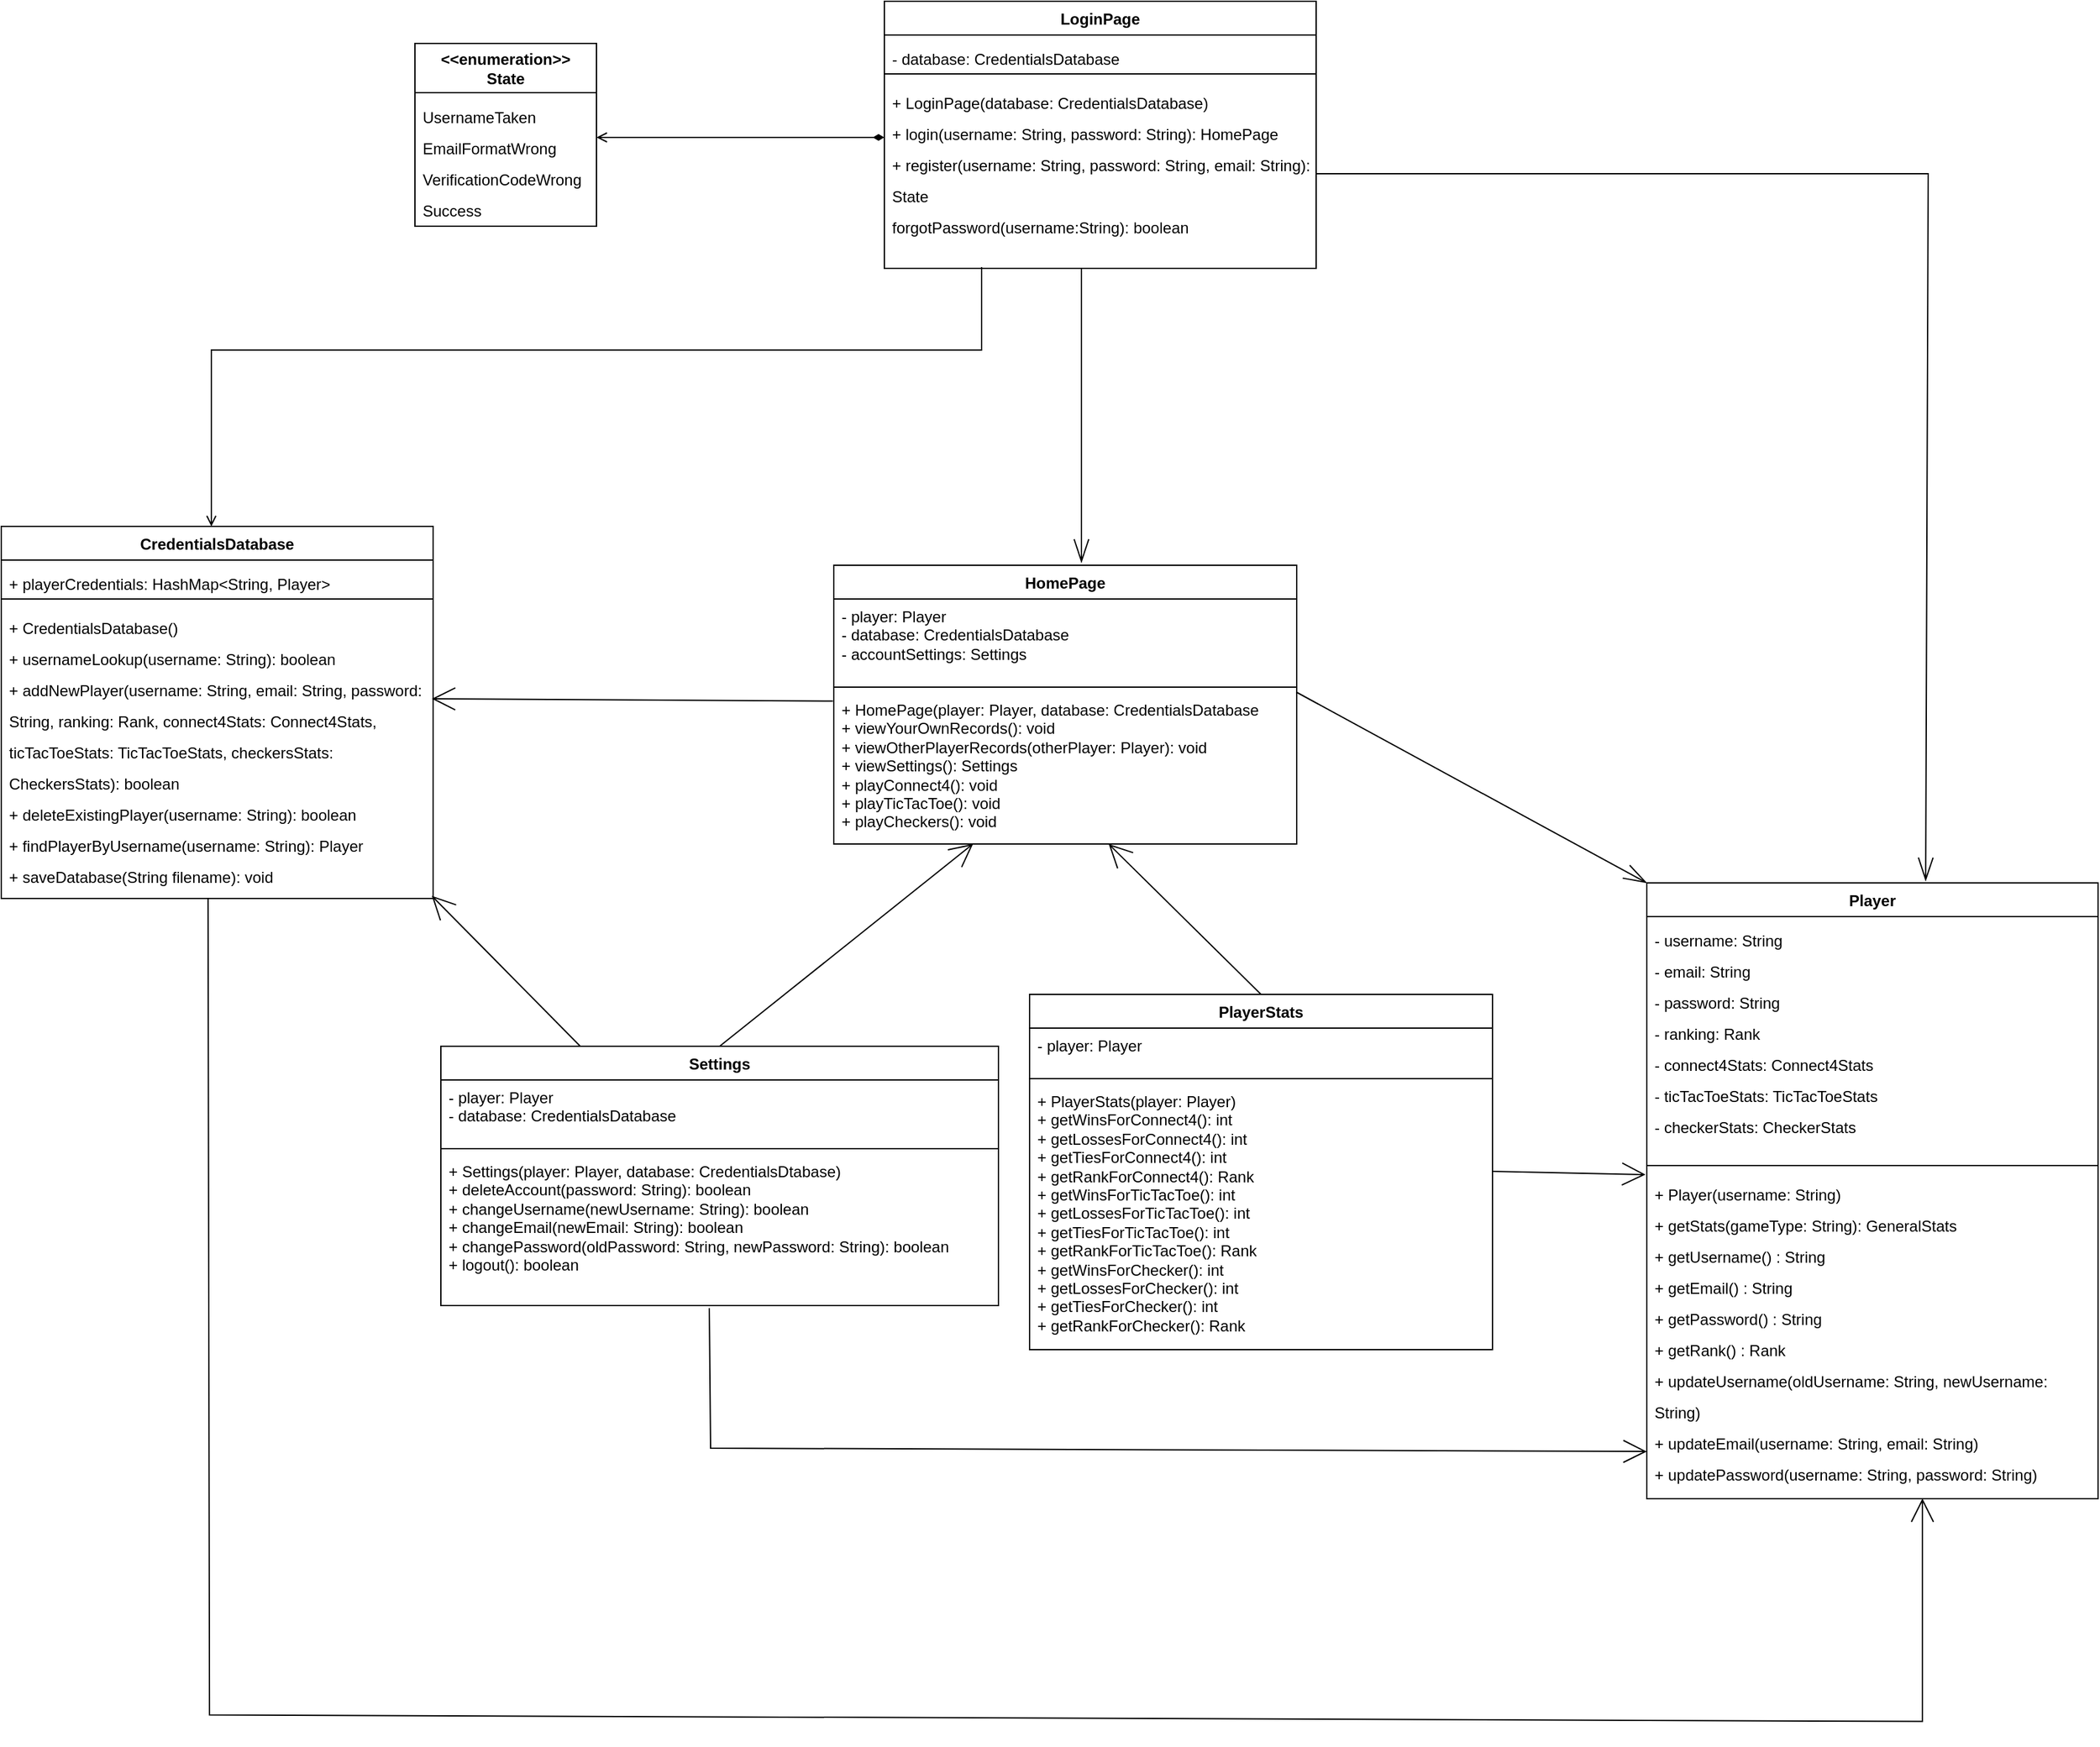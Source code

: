 <mxfile version="26.1.0">
  <diagram name="Page-1" id="vbLsa9jJDrGU1CUc_KGF">
    <mxGraphModel dx="3120" dy="3316" grid="1" gridSize="10" guides="1" tooltips="1" connect="1" arrows="1" fold="1" page="1" pageScale="1" pageWidth="1000" pageHeight="1000" math="0" shadow="0">
      <root>
        <mxCell id="0" />
        <mxCell id="1" parent="0" />
        <mxCell id="ZP4OgEjjYW04ABh2yi0A-1" value="CredentialsDatabase" style="swimlane;fontStyle=1;align=center;verticalAlign=top;childLayout=stackLayout;horizontal=1;startSize=26;horizontalStack=0;resizeParent=1;resizeParentMax=0;resizeLast=0;collapsible=1;marginBottom=0;whiteSpace=wrap;html=1;" vertex="1" parent="1">
          <mxGeometry x="-74" y="-1099" width="333" height="287" as="geometry" />
        </mxCell>
        <mxCell id="ZP4OgEjjYW04ABh2yi0A-2" value="&lt;div style=&quot;line-height: 200%;&quot;&gt;+ playerCredentials: HashMap&amp;lt;String, Player&amp;gt;&lt;span style=&quot;background-color: transparent; color: light-dark(rgb(0, 0, 0), rgb(255, 255, 255));&quot;&gt;&amp;nbsp;&amp;nbsp;&lt;/span&gt;&lt;/div&gt;" style="text;strokeColor=none;fillColor=none;align=left;verticalAlign=top;spacingLeft=4;spacingRight=4;overflow=hidden;rotatable=0;points=[[0,0.5],[1,0.5]];portConstraint=eastwest;whiteSpace=wrap;html=1;" vertex="1" parent="ZP4OgEjjYW04ABh2yi0A-1">
          <mxGeometry y="26" width="333" height="26" as="geometry" />
        </mxCell>
        <mxCell id="ZP4OgEjjYW04ABh2yi0A-3" value="" style="line;strokeWidth=1;fillColor=none;align=left;verticalAlign=middle;spacingTop=-1;spacingLeft=3;spacingRight=3;rotatable=0;labelPosition=right;points=[];portConstraint=eastwest;strokeColor=inherit;" vertex="1" parent="ZP4OgEjjYW04ABh2yi0A-1">
          <mxGeometry y="52" width="333" height="8" as="geometry" />
        </mxCell>
        <mxCell id="ZP4OgEjjYW04ABh2yi0A-4" value="&lt;div style=&quot;line-height: 200%;&quot;&gt;+ CredentialsDatabase()&lt;div&gt;+ usernameLookup(username: String): boolean&lt;/div&gt;&lt;div&gt;+ addNewPlayer(username: String, email: String, password: String, ranking: Rank, connect4Stats: Connect4Stats, ticTacToeStats: TicTacToeStats, checkersStats: CheckersStats): boolean&lt;/div&gt;&lt;div&gt;+ deleteExistingPlayer(username: String): boolean&lt;/div&gt;&lt;div&gt;+ findPlayerByUsername(username: String): Player&lt;/div&gt;&lt;div&gt;+ saveDatabase(String filename): void&lt;/div&gt;&lt;div&gt;+ loadDatabase(String filename): void&lt;/div&gt;&lt;div&gt;&lt;div&gt;&lt;/div&gt;&lt;/div&gt;&lt;/div&gt;" style="text;strokeColor=none;fillColor=none;align=left;verticalAlign=top;spacingLeft=4;spacingRight=4;overflow=hidden;rotatable=0;points=[[0,0.5],[1,0.5]];portConstraint=eastwest;whiteSpace=wrap;html=1;spacingTop=0;spacingBottom=0;" vertex="1" parent="ZP4OgEjjYW04ABh2yi0A-1">
          <mxGeometry y="60" width="333" height="227" as="geometry" />
        </mxCell>
        <mxCell id="ZP4OgEjjYW04ABh2yi0A-5" value="Player" style="swimlane;fontStyle=1;align=center;verticalAlign=top;childLayout=stackLayout;horizontal=1;startSize=26;horizontalStack=0;resizeParent=1;resizeParentMax=0;resizeLast=0;collapsible=1;marginBottom=0;whiteSpace=wrap;html=1;" vertex="1" parent="1">
          <mxGeometry x="1195" y="-824" width="348" height="475" as="geometry" />
        </mxCell>
        <mxCell id="ZP4OgEjjYW04ABh2yi0A-6" value="&lt;div style=&quot;line-height: 200%;&quot;&gt;- username: String&lt;/div&gt;&lt;div style=&quot;line-height: 200%;&quot;&gt;&lt;span style=&quot;background-color: transparent; color: light-dark(rgb(0, 0, 0), rgb(255, 255, 255));&quot;&gt;- email: String&lt;/span&gt;&lt;/div&gt;&lt;div style=&quot;line-height: 200%;&quot;&gt;&lt;span style=&quot;background-color: transparent; color: light-dark(rgb(0, 0, 0), rgb(255, 255, 255));&quot;&gt;- password: String&lt;/span&gt;&lt;/div&gt;&lt;div style=&quot;line-height: 200%;&quot;&gt;&lt;span style=&quot;background-color: transparent; color: light-dark(rgb(0, 0, 0), rgb(255, 255, 255));&quot;&gt;- ranking: Rank&amp;nbsp;&lt;/span&gt;&lt;/div&gt;&lt;div style=&quot;line-height: 200%;&quot;&gt;&lt;span style=&quot;background-color: transparent; color: light-dark(rgb(0, 0, 0), rgb(255, 255, 255));&quot;&gt;- connect4Stats: Connect4Stats&lt;/span&gt;&lt;/div&gt;&lt;div style=&quot;line-height: 200%;&quot;&gt;&lt;span style=&quot;background-color: transparent; color: light-dark(rgb(0, 0, 0), rgb(255, 255, 255));&quot;&gt;- ticTacToeStats: TicTacToeStats&lt;/span&gt;&lt;/div&gt;&lt;div style=&quot;line-height: 200%;&quot;&gt;&lt;span style=&quot;background-color: transparent; color: light-dark(rgb(0, 0, 0), rgb(255, 255, 255));&quot;&gt;- checkerStats: CheckerStats&lt;/span&gt;&lt;/div&gt;&lt;div style=&quot;line-height: 200%;&quot;&gt;&lt;span style=&quot;background-color: transparent; color: light-dark(rgb(0, 0, 0), rgb(255, 255, 255));&quot;&gt;&lt;br&gt;&lt;/span&gt;&lt;/div&gt;&lt;div style=&quot;line-height: 200%;&quot;&gt;&lt;span style=&quot;background-color: transparent; color: light-dark(rgb(0, 0, 0), rgb(255, 255, 255));&quot;&gt;&amp;nbsp;&amp;nbsp;&lt;/span&gt;&lt;/div&gt;" style="text;strokeColor=none;fillColor=none;align=left;verticalAlign=top;spacingLeft=4;spacingRight=4;overflow=hidden;rotatable=0;points=[[0,0.5],[1,0.5]];portConstraint=eastwest;whiteSpace=wrap;html=1;" vertex="1" parent="ZP4OgEjjYW04ABh2yi0A-5">
          <mxGeometry y="26" width="348" height="188" as="geometry" />
        </mxCell>
        <mxCell id="ZP4OgEjjYW04ABh2yi0A-7" value="" style="line;strokeWidth=1;fillColor=none;align=left;verticalAlign=middle;spacingTop=-1;spacingLeft=3;spacingRight=3;rotatable=0;labelPosition=right;points=[];portConstraint=eastwest;strokeColor=inherit;" vertex="1" parent="ZP4OgEjjYW04ABh2yi0A-5">
          <mxGeometry y="214" width="348" height="8" as="geometry" />
        </mxCell>
        <mxCell id="ZP4OgEjjYW04ABh2yi0A-8" value="&lt;div style=&quot;line-height: 200%;&quot;&gt;+ Player(username: String)&lt;div&gt;&lt;div&gt;&lt;/div&gt;&lt;/div&gt;&lt;/div&gt;&lt;div style=&quot;line-height: 200%;&quot;&gt;+ getStats(gameType: String): GeneralStats&lt;/div&gt;&lt;div style=&quot;line-height: 200%;&quot;&gt;+ getUsername() : String&lt;/div&gt;&lt;div style=&quot;line-height: 200%;&quot;&gt;+ getEmail() : String&lt;/div&gt;&lt;div style=&quot;line-height: 200%;&quot;&gt;+ getPassword() : String&lt;/div&gt;&lt;div style=&quot;line-height: 200%;&quot;&gt;+ getRank() : Rank&lt;/div&gt;&lt;div style=&quot;line-height: 200%;&quot;&gt;+ updateUsername(oldUsername: String, newUsername: String)&lt;/div&gt;&lt;div style=&quot;line-height: 200%;&quot;&gt;+ updateEmail(username: String, email: String)&lt;/div&gt;&lt;div style=&quot;line-height: 200%;&quot;&gt;+ updatePassword(username: String, password: String)&lt;/div&gt;" style="text;strokeColor=none;fillColor=none;align=left;verticalAlign=top;spacingLeft=4;spacingRight=4;overflow=hidden;rotatable=0;points=[[0,0.5],[1,0.5]];portConstraint=eastwest;whiteSpace=wrap;html=1;spacingTop=0;spacingBottom=0;" vertex="1" parent="ZP4OgEjjYW04ABh2yi0A-5">
          <mxGeometry y="222" width="348" height="253" as="geometry" />
        </mxCell>
        <mxCell id="ZP4OgEjjYW04ABh2yi0A-9" style="edgeStyle=orthogonalEdgeStyle;rounded=0;orthogonalLoop=1;jettySize=auto;html=1;endArrow=open;endFill=0;" edge="1" parent="1">
          <mxGeometry relative="1" as="geometry">
            <Array as="points">
              <mxPoint x="682" y="-1235" />
              <mxPoint x="88" y="-1235" />
            </Array>
            <mxPoint x="682.004" y="-1299" as="sourcePoint" />
            <mxPoint x="88" y="-1099" as="targetPoint" />
          </mxGeometry>
        </mxCell>
        <mxCell id="ZP4OgEjjYW04ABh2yi0A-10" value="LoginPage" style="swimlane;fontStyle=1;align=center;verticalAlign=top;childLayout=stackLayout;horizontal=1;startSize=26;horizontalStack=0;resizeParent=1;resizeParentMax=0;resizeLast=0;collapsible=1;marginBottom=0;whiteSpace=wrap;html=1;" vertex="1" parent="1">
          <mxGeometry x="607" y="-1504" width="333" height="206" as="geometry" />
        </mxCell>
        <mxCell id="ZP4OgEjjYW04ABh2yi0A-11" value="&lt;div style=&quot;line-height: 200%;&quot;&gt;- database: CredentialsDatabase&lt;/div&gt;" style="text;strokeColor=none;fillColor=none;align=left;verticalAlign=top;spacingLeft=4;spacingRight=4;overflow=hidden;rotatable=0;points=[[0,0.5],[1,0.5]];portConstraint=eastwest;whiteSpace=wrap;html=1;" vertex="1" parent="ZP4OgEjjYW04ABh2yi0A-10">
          <mxGeometry y="26" width="333" height="26" as="geometry" />
        </mxCell>
        <mxCell id="ZP4OgEjjYW04ABh2yi0A-12" value="" style="line;strokeWidth=1;fillColor=none;align=left;verticalAlign=middle;spacingTop=-1;spacingLeft=3;spacingRight=3;rotatable=0;labelPosition=right;points=[];portConstraint=eastwest;strokeColor=inherit;" vertex="1" parent="ZP4OgEjjYW04ABh2yi0A-10">
          <mxGeometry y="52" width="333" height="8" as="geometry" />
        </mxCell>
        <mxCell id="ZP4OgEjjYW04ABh2yi0A-13" value="&lt;div style=&quot;line-height: 200%;&quot;&gt;+ LoginPage(database: CredentialsDatabase)&lt;br&gt;&lt;div&gt;&lt;div&gt;&lt;/div&gt;&lt;/div&gt;&lt;/div&gt;&lt;div style=&quot;line-height: 200%;&quot;&gt;+ login(username: String, password: String): HomePage&lt;/div&gt;&lt;div style=&quot;line-height: 200%;&quot;&gt;+ register(username: String, password: String, email: String): State&lt;/div&gt;&lt;div style=&quot;line-height: 200%;&quot;&gt;forgotPassword(username:String): boolean&lt;/div&gt;" style="text;strokeColor=none;fillColor=none;align=left;verticalAlign=top;spacingLeft=4;spacingRight=4;overflow=hidden;rotatable=0;points=[[0,0.5],[1,0.5]];portConstraint=eastwest;whiteSpace=wrap;html=1;spacingTop=0;spacingBottom=0;" vertex="1" parent="ZP4OgEjjYW04ABh2yi0A-10">
          <mxGeometry y="60" width="333" height="146" as="geometry" />
        </mxCell>
        <mxCell id="ZP4OgEjjYW04ABh2yi0A-14" value="HomePage" style="swimlane;fontStyle=1;align=center;verticalAlign=top;childLayout=stackLayout;horizontal=1;startSize=26;horizontalStack=0;resizeParent=1;resizeParentMax=0;resizeLast=0;collapsible=1;marginBottom=0;whiteSpace=wrap;html=1;" vertex="1" parent="1">
          <mxGeometry x="568" y="-1069" width="357" height="215" as="geometry" />
        </mxCell>
        <mxCell id="ZP4OgEjjYW04ABh2yi0A-15" value="- player: Player&lt;div&gt;- database: CredentialsDatabase&lt;/div&gt;&lt;div&gt;- accountSettings: Settings&lt;/div&gt;&lt;div&gt;&lt;br&gt;&lt;/div&gt;" style="text;strokeColor=none;fillColor=none;align=left;verticalAlign=top;spacingLeft=4;spacingRight=4;overflow=hidden;rotatable=0;points=[[0,0.5],[1,0.5]];portConstraint=eastwest;whiteSpace=wrap;html=1;" vertex="1" parent="ZP4OgEjjYW04ABh2yi0A-14">
          <mxGeometry y="26" width="357" height="64" as="geometry" />
        </mxCell>
        <mxCell id="ZP4OgEjjYW04ABh2yi0A-16" value="" style="line;strokeWidth=1;fillColor=none;align=left;verticalAlign=middle;spacingTop=-1;spacingLeft=3;spacingRight=3;rotatable=0;labelPosition=right;points=[];portConstraint=eastwest;strokeColor=inherit;" vertex="1" parent="ZP4OgEjjYW04ABh2yi0A-14">
          <mxGeometry y="90" width="357" height="8" as="geometry" />
        </mxCell>
        <mxCell id="ZP4OgEjjYW04ABh2yi0A-17" value="+ HomePage(player: Player, database: CredentialsDatabase&lt;div&gt;+ viewYourOwnRecords(): void&lt;/div&gt;&lt;div&gt;+ viewOtherPlayerRecords(otherPlayer: Player): void&lt;/div&gt;&lt;div&gt;+ viewSettings(): Settings&lt;/div&gt;&lt;div&gt;+ playConnect4(): void&lt;/div&gt;&lt;div&gt;+ playTicTacToe(): void&lt;/div&gt;&lt;div&gt;+ playCheckers(): void&lt;/div&gt;" style="text;strokeColor=none;fillColor=none;align=left;verticalAlign=top;spacingLeft=4;spacingRight=4;overflow=hidden;rotatable=0;points=[[0,0.5],[1,0.5]];portConstraint=eastwest;whiteSpace=wrap;html=1;" vertex="1" parent="ZP4OgEjjYW04ABh2yi0A-14">
          <mxGeometry y="98" width="357" height="117" as="geometry" />
        </mxCell>
        <mxCell id="ZP4OgEjjYW04ABh2yi0A-18" value="&lt;b&gt;&amp;lt;&amp;lt;enumeration&amp;gt;&amp;gt;&lt;/b&gt;&lt;div&gt;&lt;b&gt;State&lt;/b&gt;&lt;/div&gt;" style="swimlane;fontStyle=0;childLayout=stackLayout;horizontal=1;startSize=38;fillColor=none;horizontalStack=0;resizeParent=1;resizeParentMax=0;resizeLast=0;collapsible=1;marginBottom=0;whiteSpace=wrap;html=1;" vertex="1" parent="1">
          <mxGeometry x="245" y="-1471.5" width="140" height="141" as="geometry" />
        </mxCell>
        <mxCell id="ZP4OgEjjYW04ABh2yi0A-19" value="&lt;div style=&quot;line-height: 200%;&quot;&gt;UsernameTaken&lt;/div&gt;&lt;div style=&quot;line-height: 200%;&quot;&gt;E&lt;span style=&quot;background-color: transparent; color: light-dark(rgb(0, 0, 0), rgb(255, 255, 255));&quot;&gt;mailFormatWrong&lt;/span&gt;&lt;div&gt;VerificationCodeWrong&lt;/div&gt;&lt;div&gt;Success&lt;/div&gt;&lt;/div&gt;" style="text;strokeColor=none;fillColor=none;align=left;verticalAlign=top;spacingLeft=4;spacingRight=4;overflow=hidden;rotatable=0;points=[[0,0.5],[1,0.5]];portConstraint=eastwest;whiteSpace=wrap;html=1;" vertex="1" parent="ZP4OgEjjYW04ABh2yi0A-18">
          <mxGeometry y="38" width="140" height="103" as="geometry" />
        </mxCell>
        <mxCell id="ZP4OgEjjYW04ABh2yi0A-20" value="PlayerStats" style="swimlane;fontStyle=1;align=center;verticalAlign=top;childLayout=stackLayout;horizontal=1;startSize=26;horizontalStack=0;resizeParent=1;resizeParentMax=0;resizeLast=0;collapsible=1;marginBottom=0;whiteSpace=wrap;html=1;" vertex="1" parent="1">
          <mxGeometry x="719" y="-738" width="357" height="274" as="geometry" />
        </mxCell>
        <mxCell id="ZP4OgEjjYW04ABh2yi0A-21" value="- player: Player&lt;div&gt;&lt;br&gt;&lt;/div&gt;&lt;div&gt;&lt;br&gt;&lt;/div&gt;" style="text;strokeColor=none;fillColor=none;align=left;verticalAlign=top;spacingLeft=4;spacingRight=4;overflow=hidden;rotatable=0;points=[[0,0.5],[1,0.5]];portConstraint=eastwest;whiteSpace=wrap;html=1;" vertex="1" parent="ZP4OgEjjYW04ABh2yi0A-20">
          <mxGeometry y="26" width="357" height="35" as="geometry" />
        </mxCell>
        <mxCell id="ZP4OgEjjYW04ABh2yi0A-22" value="" style="line;strokeWidth=1;fillColor=none;align=left;verticalAlign=middle;spacingTop=-1;spacingLeft=3;spacingRight=3;rotatable=0;labelPosition=right;points=[];portConstraint=eastwest;strokeColor=inherit;" vertex="1" parent="ZP4OgEjjYW04ABh2yi0A-20">
          <mxGeometry y="61" width="357" height="8" as="geometry" />
        </mxCell>
        <mxCell id="ZP4OgEjjYW04ABh2yi0A-23" value="+ PlayerStats(player: Player)&lt;div&gt;+ getWinsForConnect4(): int&lt;/div&gt;&lt;div&gt;+ getLossesForConnect4(): int&lt;/div&gt;&lt;div&gt;+ getTiesForConnect4(): int&lt;/div&gt;&lt;div&gt;+ getRankForConnect4(): Rank&lt;/div&gt;&lt;div&gt;+ getWinsForTicTacToe(): int&lt;/div&gt;&lt;div&gt;+ getLossesForTicTacToe(): int&lt;/div&gt;&lt;div&gt;+ getTiesForTicTacToe(): int&lt;/div&gt;&lt;div&gt;+ getRankForTicTacToe(): Rank&lt;/div&gt;&lt;div&gt;+ getWinsForChecker(): int&lt;/div&gt;&lt;div&gt;+ getLossesForChecker(): int&lt;/div&gt;&lt;div&gt;+ getTiesForChecker(): int&lt;/div&gt;&lt;div&gt;+ getRankForChecker(): Rank&lt;/div&gt;" style="text;strokeColor=none;fillColor=none;align=left;verticalAlign=top;spacingLeft=4;spacingRight=4;overflow=hidden;rotatable=0;points=[[0,0.5],[1,0.5]];portConstraint=eastwest;whiteSpace=wrap;html=1;" vertex="1" parent="ZP4OgEjjYW04ABh2yi0A-20">
          <mxGeometry y="69" width="357" height="205" as="geometry" />
        </mxCell>
        <mxCell id="ZP4OgEjjYW04ABh2yi0A-24" value="Settings" style="swimlane;fontStyle=1;align=center;verticalAlign=top;childLayout=stackLayout;horizontal=1;startSize=26;horizontalStack=0;resizeParent=1;resizeParentMax=0;resizeLast=0;collapsible=1;marginBottom=0;whiteSpace=wrap;html=1;" vertex="1" parent="1">
          <mxGeometry x="265" y="-698" width="430" height="200" as="geometry" />
        </mxCell>
        <mxCell id="ZP4OgEjjYW04ABh2yi0A-25" value="- player: Player&lt;div&gt;- database: CredentialsDatabase&lt;/div&gt;&lt;div&gt;&lt;br&gt;&lt;/div&gt;" style="text;strokeColor=none;fillColor=none;align=left;verticalAlign=top;spacingLeft=4;spacingRight=4;overflow=hidden;rotatable=0;points=[[0,0.5],[1,0.5]];portConstraint=eastwest;whiteSpace=wrap;html=1;" vertex="1" parent="ZP4OgEjjYW04ABh2yi0A-24">
          <mxGeometry y="26" width="430" height="49" as="geometry" />
        </mxCell>
        <mxCell id="ZP4OgEjjYW04ABh2yi0A-26" value="" style="line;strokeWidth=1;fillColor=none;align=left;verticalAlign=middle;spacingTop=-1;spacingLeft=3;spacingRight=3;rotatable=0;labelPosition=right;points=[];portConstraint=eastwest;strokeColor=inherit;" vertex="1" parent="ZP4OgEjjYW04ABh2yi0A-24">
          <mxGeometry y="75" width="430" height="8" as="geometry" />
        </mxCell>
        <mxCell id="ZP4OgEjjYW04ABh2yi0A-27" value="+ Settings(player: Player, database: CredentialsDtabase)&lt;div&gt;+ deleteAccount(password: String): boolean&lt;/div&gt;&lt;div&gt;+ changeUsername(newUsername: String): boolean&lt;/div&gt;&lt;div&gt;+ changeEmail(newEmail: String): boolean&lt;/div&gt;&lt;div&gt;+ changePassword(oldPassword: String, newPassword: String): boolean&lt;/div&gt;&lt;div&gt;+ logout(): boolean&lt;/div&gt;" style="text;strokeColor=none;fillColor=none;align=left;verticalAlign=top;spacingLeft=4;spacingRight=4;overflow=hidden;rotatable=0;points=[[0,0.5],[1,0.5]];portConstraint=eastwest;whiteSpace=wrap;html=1;" vertex="1" parent="ZP4OgEjjYW04ABh2yi0A-24">
          <mxGeometry y="83" width="430" height="117" as="geometry" />
        </mxCell>
        <mxCell id="ZP4OgEjjYW04ABh2yi0A-28" value="" style="endArrow=open;endSize=16;endFill=0;html=1;rounded=0;exitX=0.363;exitY=1.001;exitDx=0;exitDy=0;exitPerimeter=0;entryX=0.5;entryY=1;entryDx=0;entryDy=0;" edge="1" parent="1">
          <mxGeometry width="160" relative="1" as="geometry">
            <mxPoint x="85.439" y="-812.003" as="sourcePoint" />
            <mxPoint x="1407.56" y="-349.23" as="targetPoint" />
            <Array as="points">
              <mxPoint x="86.56" y="-182.23" />
              <mxPoint x="1407.56" y="-177.23" />
            </Array>
          </mxGeometry>
        </mxCell>
        <mxCell id="ZP4OgEjjYW04ABh2yi0A-29" style="edgeStyle=orthogonalEdgeStyle;rounded=0;orthogonalLoop=1;jettySize=auto;html=1;startArrow=open;startFill=0;endArrow=diamondThin;endFill=1;" edge="1" parent="1">
          <mxGeometry relative="1" as="geometry">
            <mxPoint x="385" y="-1399" as="sourcePoint" />
            <mxPoint x="607" y="-1399" as="targetPoint" />
          </mxGeometry>
        </mxCell>
        <mxCell id="ZP4OgEjjYW04ABh2yi0A-30" value="" style="endArrow=open;endSize=16;endFill=0;html=1;rounded=0;entryX=0.002;entryY=0.118;entryDx=0;entryDy=0;exitX=-0.016;exitY=0.4;exitDx=0;exitDy=0;entryPerimeter=0;exitPerimeter=0;" edge="1" parent="1">
          <mxGeometry width="160" relative="1" as="geometry">
            <mxPoint x="567.288" y="-964.2" as="sourcePoint" />
            <mxPoint x="258.004" y="-966.004" as="targetPoint" />
          </mxGeometry>
        </mxCell>
        <mxCell id="ZP4OgEjjYW04ABh2yi0A-31" value="" style="endArrow=open;endSize=16;endFill=0;html=1;rounded=0;entryX=0.301;entryY=0.999;entryDx=0;entryDy=0;entryPerimeter=0;exitX=0.5;exitY=0;exitDx=0;exitDy=0;" edge="1" parent="1" source="ZP4OgEjjYW04ABh2yi0A-24" target="ZP4OgEjjYW04ABh2yi0A-17">
          <mxGeometry width="160" relative="1" as="geometry">
            <mxPoint x="490" y="-698" as="sourcePoint" />
            <mxPoint x="353.004" y="-859.004" as="targetPoint" />
          </mxGeometry>
        </mxCell>
        <mxCell id="ZP4OgEjjYW04ABh2yi0A-32" value="" style="endArrow=open;endSize=16;endFill=0;html=1;rounded=0;entryX=0.301;entryY=0.999;entryDx=0;entryDy=0;entryPerimeter=0;exitX=0.5;exitY=0;exitDx=0;exitDy=0;" edge="1" parent="1" source="ZP4OgEjjYW04ABh2yi0A-20">
          <mxGeometry width="160" relative="1" as="geometry">
            <mxPoint x="595" y="-698" as="sourcePoint" />
            <mxPoint x="780" y="-854" as="targetPoint" />
          </mxGeometry>
        </mxCell>
        <mxCell id="ZP4OgEjjYW04ABh2yi0A-33" value="" style="endArrow=open;endSize=16;endFill=0;html=1;rounded=0;" edge="1" parent="1">
          <mxGeometry width="160" relative="1" as="geometry">
            <mxPoint x="1076" y="-601.52" as="sourcePoint" />
            <mxPoint x="1194" y="-599" as="targetPoint" />
          </mxGeometry>
        </mxCell>
        <mxCell id="ZP4OgEjjYW04ABh2yi0A-34" value="" style="endArrow=open;endSize=16;endFill=0;html=1;rounded=0;exitX=0.363;exitY=1.001;exitDx=0;exitDy=0;exitPerimeter=0;entryX=0;entryY=0.856;entryDx=0;entryDy=0;entryPerimeter=0;" edge="1" parent="1" target="ZP4OgEjjYW04ABh2yi0A-8">
          <mxGeometry width="160" relative="1" as="geometry">
            <mxPoint x="472" y="-496" as="sourcePoint" />
            <mxPoint x="1199" y="-386" as="targetPoint" />
            <Array as="points">
              <mxPoint x="473" y="-388" />
            </Array>
          </mxGeometry>
        </mxCell>
        <mxCell id="ZP4OgEjjYW04ABh2yi0A-35" value="" style="endArrow=open;endSize=16;endFill=0;html=1;rounded=0;exitX=0.25;exitY=0;exitDx=0;exitDy=0;" edge="1" parent="1" source="ZP4OgEjjYW04ABh2yi0A-24">
          <mxGeometry width="160" relative="1" as="geometry">
            <mxPoint x="24" y="-658" as="sourcePoint" />
            <mxPoint x="258" y="-814" as="targetPoint" />
          </mxGeometry>
        </mxCell>
        <mxCell id="ZP4OgEjjYW04ABh2yi0A-36" value="" style="endArrow=openThin;endSize=16;endFill=0;html=1;rounded=0;entryX=0;entryY=0;entryDx=0;entryDy=0;exitX=0.5;exitY=0;exitDx=0;exitDy=0;" edge="1" parent="1" target="ZP4OgEjjYW04ABh2yi0A-5">
          <mxGeometry width="160" relative="1" as="geometry">
            <mxPoint x="925" y="-971" as="sourcePoint" />
            <mxPoint x="1120" y="-1127" as="targetPoint" />
          </mxGeometry>
        </mxCell>
        <mxCell id="ZP4OgEjjYW04ABh2yi0A-37" value="" style="endArrow=openThin;endSize=16;endFill=0;html=1;rounded=0;exitX=1;exitY=0.5;exitDx=0;exitDy=0;entryX=0.618;entryY=-0.003;entryDx=0;entryDy=0;entryPerimeter=0;" edge="1" parent="1" source="ZP4OgEjjYW04ABh2yi0A-13" target="ZP4OgEjjYW04ABh2yi0A-5">
          <mxGeometry width="160" relative="1" as="geometry">
            <mxPoint x="1124" y="-1208" as="sourcePoint" />
            <mxPoint x="1440" y="-1223" as="targetPoint" />
            <Array as="points">
              <mxPoint x="1412" y="-1371" />
            </Array>
          </mxGeometry>
        </mxCell>
        <mxCell id="ZP4OgEjjYW04ABh2yi0A-38" value="" style="endArrow=openThin;endSize=16;endFill=0;html=1;rounded=0;exitX=0.5;exitY=0;exitDx=0;exitDy=0;" edge="1" parent="1">
          <mxGeometry width="160" relative="1" as="geometry">
            <mxPoint x="759" y="-1298" as="sourcePoint" />
            <mxPoint x="759" y="-1071" as="targetPoint" />
          </mxGeometry>
        </mxCell>
      </root>
    </mxGraphModel>
  </diagram>
</mxfile>
